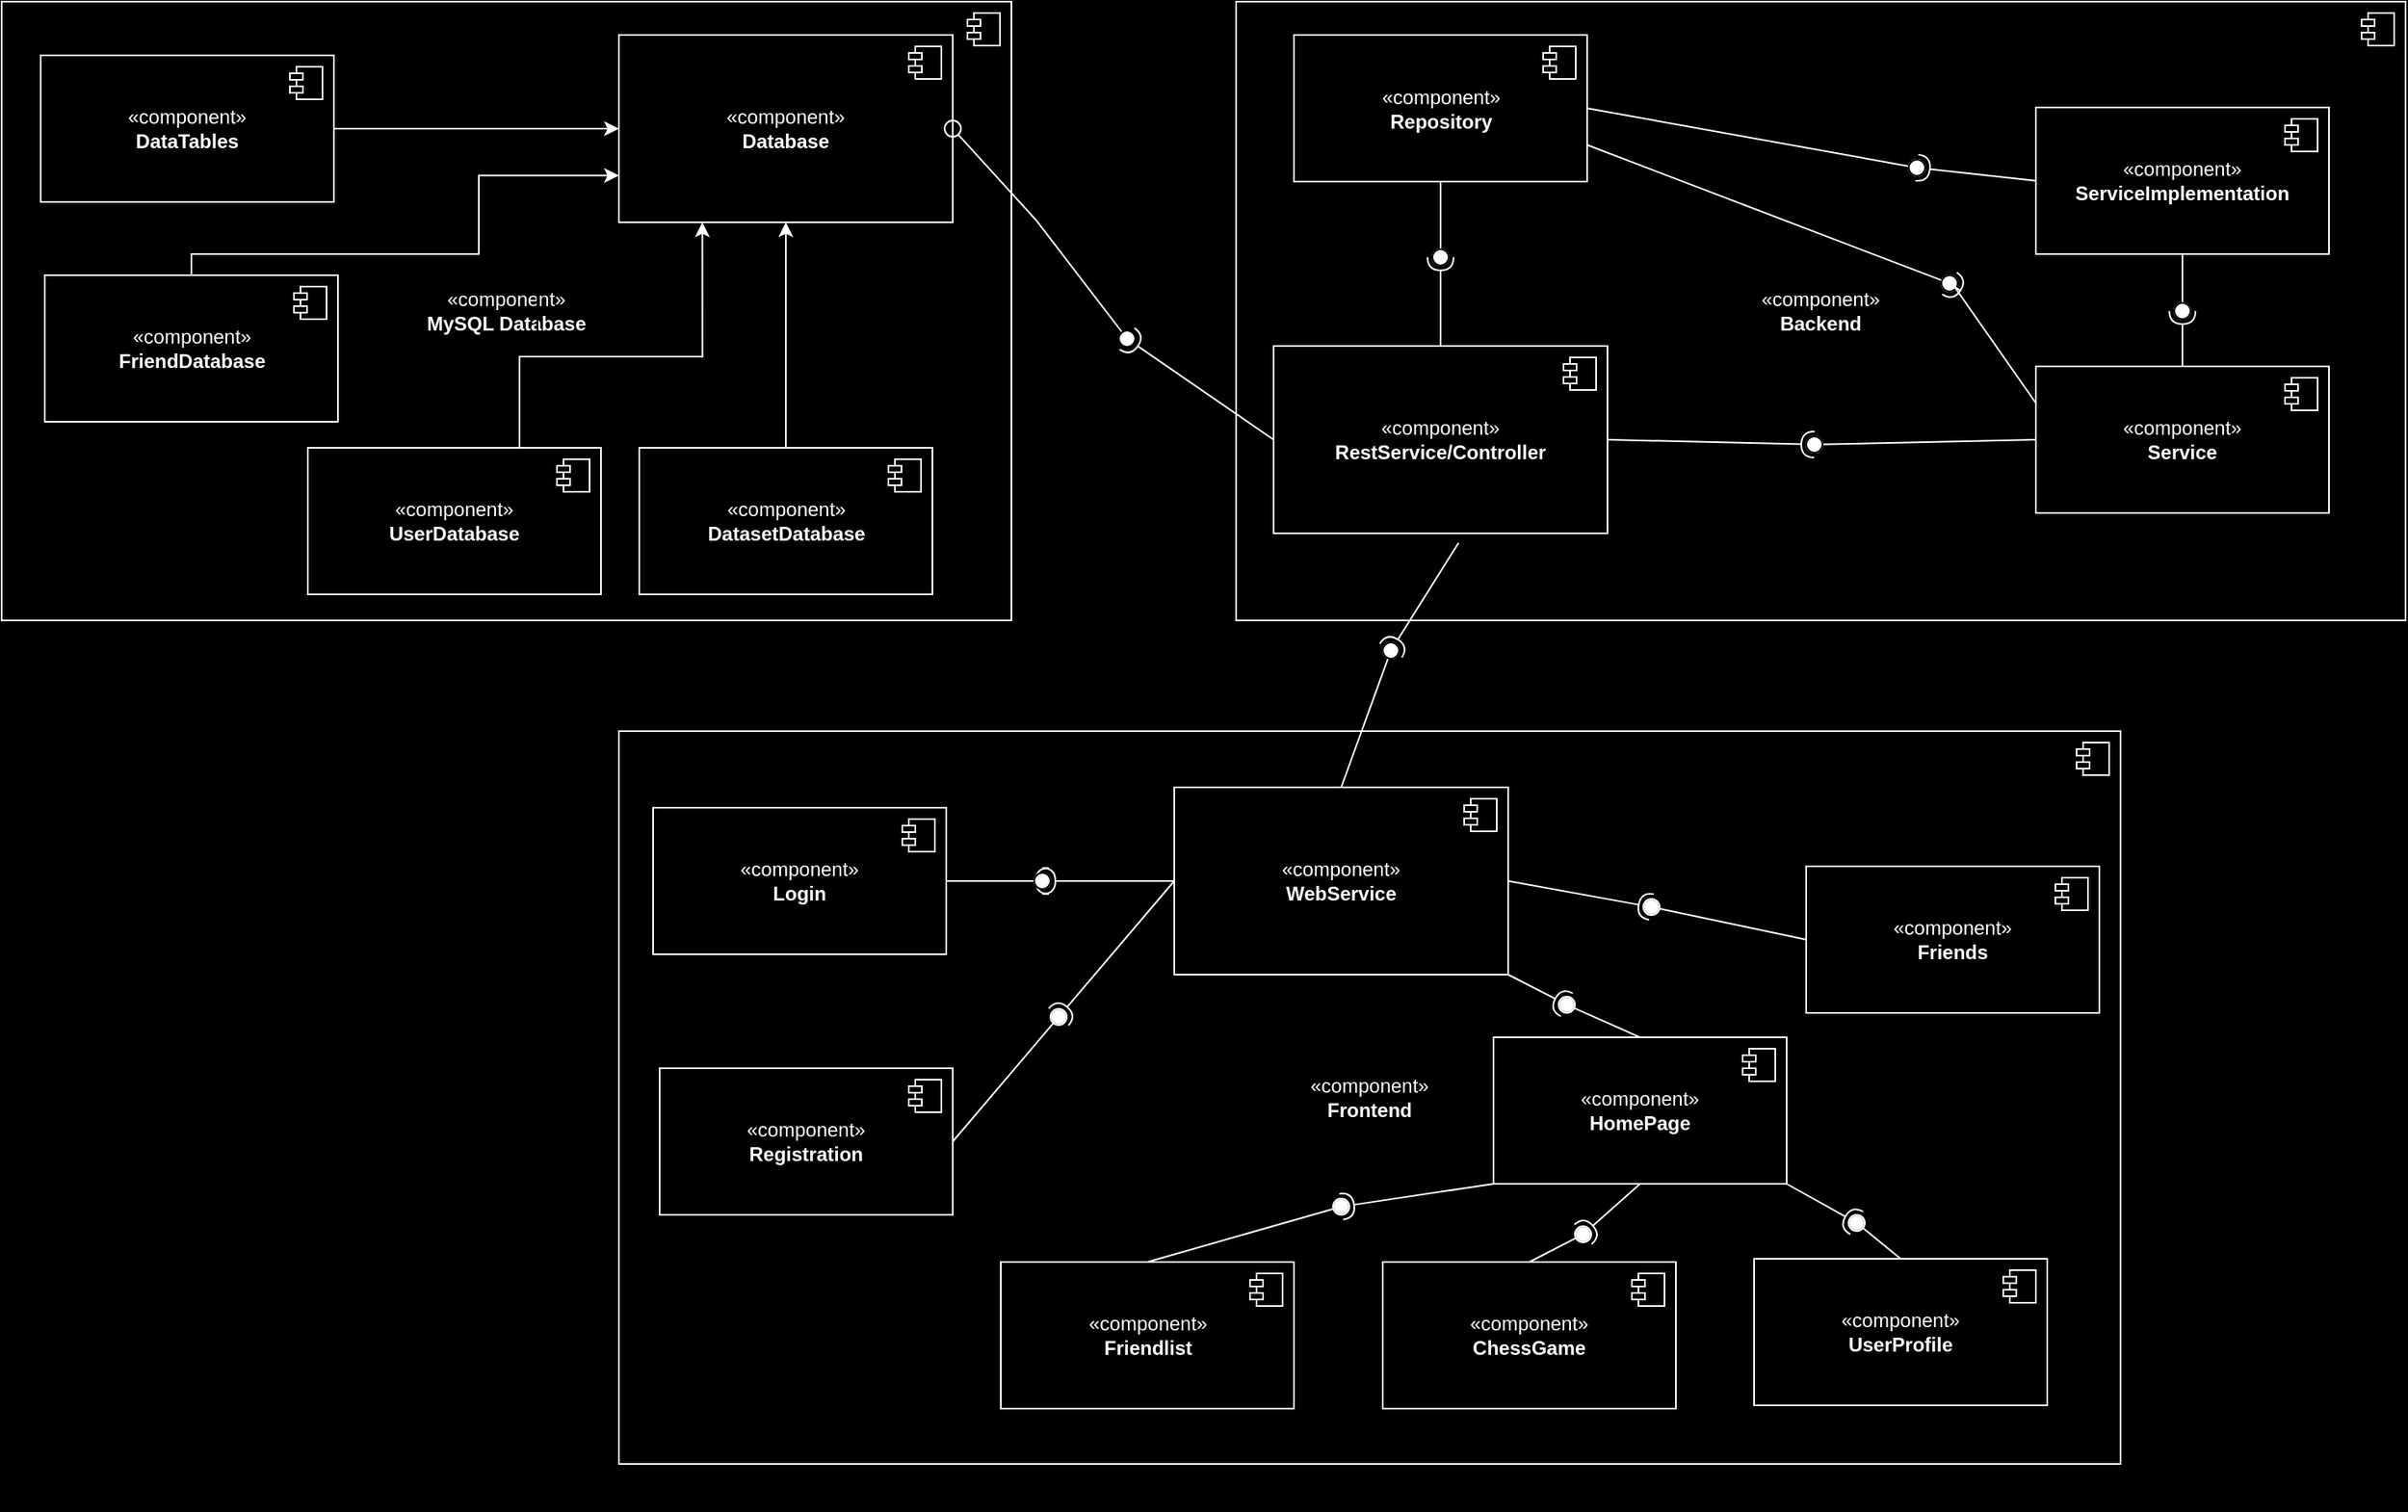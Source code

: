 <mxfile version="22.0.8" type="device">
  <diagram name="Seite-1" id="GYqesnZQCZs1QaEqhSTq">
    <mxGraphModel dx="1434" dy="746" grid="0" gridSize="10" guides="1" tooltips="1" connect="1" arrows="1" fold="1" page="1" pageScale="1" pageWidth="1654" pageHeight="1169" background="#000000" math="0" shadow="0">
      <root>
        <mxCell id="0" />
        <mxCell id="1" parent="0" />
        <mxCell id="MvTKbooedZdlY5eyJeiM-1" value="&lt;font color=&quot;#ffffff&quot;&gt;«component»&lt;br&gt;&lt;/font&gt;&lt;div&gt;&lt;font color=&quot;#ffffff&quot;&gt;&lt;b&gt;MySQL Database&lt;/b&gt;&lt;/font&gt;&lt;/div&gt;" style="html=1;dropTarget=0;whiteSpace=wrap;fillColor=#000000;strokeColor=#FFFFFF;" parent="1" vertex="1">
          <mxGeometry x="16" y="26" width="620" height="380" as="geometry" />
        </mxCell>
        <mxCell id="MvTKbooedZdlY5eyJeiM-2" value="" style="shape=module;jettyWidth=8;jettyHeight=4;fillColor=#000000;strokeColor=#FFFFFF;" parent="MvTKbooedZdlY5eyJeiM-1" vertex="1">
          <mxGeometry x="1" width="20" height="20" relative="1" as="geometry">
            <mxPoint x="-27" y="7" as="offset" />
          </mxGeometry>
        </mxCell>
        <mxCell id="MvTKbooedZdlY5eyJeiM-44" style="edgeStyle=orthogonalEdgeStyle;rounded=0;orthogonalLoop=1;jettySize=auto;html=1;entryX=0;entryY=0.5;entryDx=0;entryDy=0;strokeColor=#FFFFFF;" parent="1" source="MvTKbooedZdlY5eyJeiM-3" target="MvTKbooedZdlY5eyJeiM-42" edge="1">
          <mxGeometry relative="1" as="geometry" />
        </mxCell>
        <mxCell id="MvTKbooedZdlY5eyJeiM-3" value="&lt;div&gt;&lt;font color=&quot;#ffffff&quot;&gt;«component»&lt;/font&gt;&lt;/div&gt;&lt;div&gt;&lt;font color=&quot;#ffffff&quot;&gt;&lt;b&gt;DataTables&lt;/b&gt;&lt;br&gt;&lt;/font&gt;&lt;/div&gt;" style="html=1;dropTarget=0;whiteSpace=wrap;strokeColor=#FFFFFF;fillColor=#000000;" parent="1" vertex="1">
          <mxGeometry x="40" y="59" width="180" height="90" as="geometry" />
        </mxCell>
        <mxCell id="MvTKbooedZdlY5eyJeiM-4" value="" style="shape=module;jettyWidth=8;jettyHeight=4;strokeColor=#FFFFFF;fillColor=#000000;" parent="MvTKbooedZdlY5eyJeiM-3" vertex="1">
          <mxGeometry x="1" width="20" height="20" relative="1" as="geometry">
            <mxPoint x="-27" y="7" as="offset" />
          </mxGeometry>
        </mxCell>
        <mxCell id="MvTKbooedZdlY5eyJeiM-19" style="edgeStyle=orthogonalEdgeStyle;rounded=0;orthogonalLoop=1;jettySize=auto;html=1;entryX=0.75;entryY=1;entryDx=0;entryDy=0;exitX=0;exitY=0;exitDx=0;exitDy=0;" parent="1" edge="1">
          <mxGeometry relative="1" as="geometry">
            <mxPoint x="460" y="360" as="sourcePoint" />
            <mxPoint x="546.75" y="189" as="targetPoint" />
            <Array as="points">
              <mxPoint x="480" y="360" />
              <mxPoint x="480" y="330" />
              <mxPoint x="345" y="330" />
            </Array>
          </mxGeometry>
        </mxCell>
        <mxCell id="MvTKbooedZdlY5eyJeiM-45" style="edgeStyle=orthogonalEdgeStyle;rounded=0;orthogonalLoop=1;jettySize=auto;html=1;entryX=0;entryY=0.75;entryDx=0;entryDy=0;strokeColor=#FFFFFF;" parent="1" source="MvTKbooedZdlY5eyJeiM-9" target="MvTKbooedZdlY5eyJeiM-42" edge="1">
          <mxGeometry relative="1" as="geometry">
            <Array as="points">
              <mxPoint x="133" y="181" />
              <mxPoint x="309" y="181" />
              <mxPoint x="309" y="133" />
            </Array>
          </mxGeometry>
        </mxCell>
        <mxCell id="MvTKbooedZdlY5eyJeiM-9" value="&lt;div&gt;&lt;font color=&quot;#ffffff&quot;&gt;«component»&lt;b&gt;&lt;br&gt;&lt;/b&gt;&lt;/font&gt;&lt;/div&gt;&lt;div&gt;&lt;font color=&quot;#ffffff&quot;&gt;&lt;b&gt;FriendDatabase&lt;/b&gt;&lt;/font&gt;&lt;/div&gt;" style="html=1;dropTarget=0;whiteSpace=wrap;fillColor=#000000;strokeColor=#FFFFFF;" parent="1" vertex="1">
          <mxGeometry x="42.5" y="194" width="180" height="90" as="geometry" />
        </mxCell>
        <mxCell id="MvTKbooedZdlY5eyJeiM-10" value="" style="shape=module;jettyWidth=8;jettyHeight=4;fillColor=#000000;strokeColor=#FFFFFF;" parent="MvTKbooedZdlY5eyJeiM-9" vertex="1">
          <mxGeometry x="1" width="20" height="20" relative="1" as="geometry">
            <mxPoint x="-27" y="7" as="offset" />
          </mxGeometry>
        </mxCell>
        <mxCell id="MvTKbooedZdlY5eyJeiM-47" style="edgeStyle=orthogonalEdgeStyle;rounded=0;orthogonalLoop=1;jettySize=auto;html=1;entryX=0.5;entryY=1;entryDx=0;entryDy=0;strokeColor=#FFFFFF;" parent="1" source="MvTKbooedZdlY5eyJeiM-11" target="MvTKbooedZdlY5eyJeiM-42" edge="1">
          <mxGeometry relative="1" as="geometry" />
        </mxCell>
        <mxCell id="MvTKbooedZdlY5eyJeiM-11" value="&lt;div&gt;&lt;font color=&quot;#ffffff&quot;&gt;«component»&lt;/font&gt;&lt;/div&gt;&lt;div&gt;&lt;font color=&quot;#ffffff&quot;&gt;&lt;b&gt;DatasetDatabase&lt;/b&gt;&lt;br&gt;&lt;/font&gt;&lt;/div&gt;" style="html=1;dropTarget=0;whiteSpace=wrap;fillColor=#000000;strokeColor=#FFFFFF;" parent="1" vertex="1">
          <mxGeometry x="407.5" y="300" width="180" height="90" as="geometry" />
        </mxCell>
        <mxCell id="MvTKbooedZdlY5eyJeiM-12" value="" style="shape=module;jettyWidth=8;jettyHeight=4;strokeColor=#FFFFFF;fillColor=#000000;" parent="MvTKbooedZdlY5eyJeiM-11" vertex="1">
          <mxGeometry x="1" width="20" height="20" relative="1" as="geometry">
            <mxPoint x="-27" y="7" as="offset" />
          </mxGeometry>
        </mxCell>
        <mxCell id="MvTKbooedZdlY5eyJeiM-46" style="edgeStyle=orthogonalEdgeStyle;rounded=0;orthogonalLoop=1;jettySize=auto;html=1;entryX=0.25;entryY=1;entryDx=0;entryDy=0;strokeColor=#FFFFFF;" parent="1" source="MvTKbooedZdlY5eyJeiM-21" target="MvTKbooedZdlY5eyJeiM-42" edge="1">
          <mxGeometry relative="1" as="geometry">
            <Array as="points">
              <mxPoint x="334" y="244" />
              <mxPoint x="446" y="244" />
            </Array>
          </mxGeometry>
        </mxCell>
        <mxCell id="MvTKbooedZdlY5eyJeiM-21" value="&lt;div&gt;&lt;font color=&quot;#ffffff&quot;&gt;«component»&lt;/font&gt;&lt;/div&gt;&lt;div&gt;&lt;font color=&quot;#ffffff&quot;&gt;&lt;b&gt;UserDatabase&lt;/b&gt;&lt;br&gt;&lt;/font&gt;&lt;/div&gt;" style="html=1;dropTarget=0;whiteSpace=wrap;fillColor=#000000;strokeColor=#FFFFFF;" parent="1" vertex="1">
          <mxGeometry x="204" y="300" width="180" height="90" as="geometry" />
        </mxCell>
        <mxCell id="MvTKbooedZdlY5eyJeiM-22" value="" style="shape=module;jettyWidth=8;jettyHeight=4;strokeColor=#FFFFFF;fillColor=#000000;" parent="MvTKbooedZdlY5eyJeiM-21" vertex="1">
          <mxGeometry x="1" width="20" height="20" relative="1" as="geometry">
            <mxPoint x="-27" y="7" as="offset" />
          </mxGeometry>
        </mxCell>
        <mxCell id="MvTKbooedZdlY5eyJeiM-27" value="&lt;font color=&quot;#ffffff&quot;&gt;«component»&lt;br&gt;&lt;/font&gt;&lt;div&gt;&lt;font color=&quot;#ffffff&quot;&gt;&lt;b&gt;Backend&lt;/b&gt;&lt;/font&gt;&lt;/div&gt;" style="html=1;dropTarget=0;whiteSpace=wrap;fillColor=#000000;strokeColor=#FFFFFF;" parent="1" vertex="1">
          <mxGeometry x="774" y="26" width="718" height="380" as="geometry" />
        </mxCell>
        <mxCell id="MvTKbooedZdlY5eyJeiM-28" value="" style="shape=module;jettyWidth=8;jettyHeight=4;fillColor=#000000;strokeColor=#FFFFFF;" parent="MvTKbooedZdlY5eyJeiM-27" vertex="1">
          <mxGeometry x="1" width="20" height="20" relative="1" as="geometry">
            <mxPoint x="-27" y="7" as="offset" />
          </mxGeometry>
        </mxCell>
        <mxCell id="MvTKbooedZdlY5eyJeiM-32" value="&lt;div&gt;&lt;font color=&quot;#ffffff&quot;&gt;«component»&lt;/font&gt;&lt;/div&gt;&lt;div&gt;&lt;font color=&quot;#ffffff&quot;&gt;&lt;b&gt;Repository&lt;/b&gt;&lt;br&gt;&lt;/font&gt;&lt;/div&gt;" style="html=1;dropTarget=0;whiteSpace=wrap;fillColor=#000000;strokeColor=#FFFFFF;" parent="1" vertex="1">
          <mxGeometry x="809.5" y="46.5" width="180" height="90" as="geometry" />
        </mxCell>
        <mxCell id="MvTKbooedZdlY5eyJeiM-33" value="" style="shape=module;jettyWidth=8;jettyHeight=4;strokeColor=#FFFFFF;fillColor=#000000;" parent="MvTKbooedZdlY5eyJeiM-32" vertex="1">
          <mxGeometry x="1" width="20" height="20" relative="1" as="geometry">
            <mxPoint x="-27" y="7" as="offset" />
          </mxGeometry>
        </mxCell>
        <mxCell id="MvTKbooedZdlY5eyJeiM-36" value="&lt;div&gt;&lt;font color=&quot;#ffffff&quot;&gt;«component»&lt;/font&gt;&lt;/div&gt;&lt;div&gt;&lt;font color=&quot;#ffffff&quot;&gt;&lt;b&gt;ServiceImplementation&lt;br&gt;&lt;/b&gt;&lt;/font&gt;&lt;/div&gt;" style="html=1;dropTarget=0;whiteSpace=wrap;fillColor=#000000;strokeColor=#FFFFFF;" parent="1" vertex="1">
          <mxGeometry x="1265" y="91" width="180" height="90" as="geometry" />
        </mxCell>
        <mxCell id="MvTKbooedZdlY5eyJeiM-37" value="" style="shape=module;jettyWidth=8;jettyHeight=4;strokeColor=#FFFFFF;fillColor=#000000;" parent="MvTKbooedZdlY5eyJeiM-36" vertex="1">
          <mxGeometry x="1" width="20" height="20" relative="1" as="geometry">
            <mxPoint x="-27" y="7" as="offset" />
          </mxGeometry>
        </mxCell>
        <mxCell id="MvTKbooedZdlY5eyJeiM-38" value="&lt;div&gt;&lt;font color=&quot;#ffffff&quot;&gt;«component»&lt;/font&gt;&lt;/div&gt;&lt;div&gt;&lt;font color=&quot;#ffffff&quot;&gt;&lt;b&gt;Service&lt;/b&gt;&lt;br&gt;&lt;/font&gt;&lt;/div&gt;" style="html=1;dropTarget=0;whiteSpace=wrap;fillColor=#000000;strokeColor=#FFFFFF;" parent="1" vertex="1">
          <mxGeometry x="1265" y="250" width="180" height="90" as="geometry" />
        </mxCell>
        <mxCell id="MvTKbooedZdlY5eyJeiM-39" value="" style="shape=module;jettyWidth=8;jettyHeight=4;strokeColor=#FFFFFF;fillColor=#000000;" parent="MvTKbooedZdlY5eyJeiM-38" vertex="1">
          <mxGeometry x="1" width="20" height="20" relative="1" as="geometry">
            <mxPoint x="-27" y="7" as="offset" />
          </mxGeometry>
        </mxCell>
        <mxCell id="MvTKbooedZdlY5eyJeiM-40" value="&lt;div&gt;&lt;font color=&quot;#ffffff&quot;&gt;«component»&lt;/font&gt;&lt;/div&gt;&lt;div&gt;&lt;font color=&quot;#ffffff&quot;&gt;&lt;b&gt;RestService/Controller&lt;/b&gt;&lt;/font&gt;&lt;/div&gt;" style="html=1;dropTarget=0;whiteSpace=wrap;strokeColor=#FFFFFF;fillColor=#000000;" parent="1" vertex="1">
          <mxGeometry x="797" y="237.5" width="205" height="115" as="geometry" />
        </mxCell>
        <mxCell id="MvTKbooedZdlY5eyJeiM-41" value="" style="shape=module;jettyWidth=8;jettyHeight=4;strokeColor=#FFFFFF;fillColor=#000000;" parent="MvTKbooedZdlY5eyJeiM-40" vertex="1">
          <mxGeometry x="1" width="20" height="20" relative="1" as="geometry">
            <mxPoint x="-27" y="7" as="offset" />
          </mxGeometry>
        </mxCell>
        <mxCell id="MvTKbooedZdlY5eyJeiM-42" value="&lt;div&gt;&lt;font color=&quot;#ffffff&quot;&gt;«component»&lt;/font&gt;&lt;/div&gt;&lt;div&gt;&lt;font color=&quot;#ffffff&quot;&gt;&lt;b&gt;Database&lt;/b&gt;&lt;/font&gt;&lt;/div&gt;" style="html=1;dropTarget=0;whiteSpace=wrap;strokeColor=#FFFFFF;fillColor=#000000;" parent="1" vertex="1">
          <mxGeometry x="395" y="46.5" width="205" height="115" as="geometry" />
        </mxCell>
        <mxCell id="MvTKbooedZdlY5eyJeiM-43" value="" style="shape=module;jettyWidth=8;jettyHeight=4;strokeColor=#FFFFFF;fillColor=#000000;" parent="MvTKbooedZdlY5eyJeiM-42" vertex="1">
          <mxGeometry x="1" width="20" height="20" relative="1" as="geometry">
            <mxPoint x="-27" y="7" as="offset" />
          </mxGeometry>
        </mxCell>
        <mxCell id="MvTKbooedZdlY5eyJeiM-52" value="" style="rounded=0;orthogonalLoop=1;jettySize=auto;html=1;endArrow=halfCircle;endFill=0;endSize=6;strokeWidth=1;sketch=0;strokeColor=#FFFFFF;entryX=0.467;entryY=0.267;entryDx=0;entryDy=0;entryPerimeter=0;exitX=0;exitY=0.5;exitDx=0;exitDy=0;" parent="1" source="MvTKbooedZdlY5eyJeiM-40" target="MvTKbooedZdlY5eyJeiM-54" edge="1">
          <mxGeometry relative="1" as="geometry">
            <mxPoint x="699" y="602" as="sourcePoint" />
          </mxGeometry>
        </mxCell>
        <mxCell id="MvTKbooedZdlY5eyJeiM-53" value="" style="rounded=0;orthogonalLoop=1;jettySize=auto;html=1;endArrow=oval;endFill=0;sketch=0;sourcePerimeterSpacing=0;targetPerimeterSpacing=0;endSize=10;entryX=1;entryY=0.5;entryDx=0;entryDy=0;strokeColor=#FFFFFF;" parent="1" source="MvTKbooedZdlY5eyJeiM-54" target="MvTKbooedZdlY5eyJeiM-42" edge="1">
          <mxGeometry relative="1" as="geometry">
            <mxPoint x="659" y="602" as="sourcePoint" />
            <Array as="points">
              <mxPoint x="651" y="160" />
            </Array>
          </mxGeometry>
        </mxCell>
        <mxCell id="MvTKbooedZdlY5eyJeiM-54" value="" style="ellipse;whiteSpace=wrap;html=1;align=center;aspect=fixed;resizable=0;perimeter=centerPerimeter;rotatable=0;allowArrows=0;points=[];outlineConnect=1;" parent="1" vertex="1">
          <mxGeometry x="702" y="228" width="10" height="10" as="geometry" />
        </mxCell>
        <mxCell id="MvTKbooedZdlY5eyJeiM-59" value="" style="rounded=0;orthogonalLoop=1;jettySize=auto;html=1;endArrow=halfCircle;endFill=0;endSize=6;strokeWidth=1;sketch=0;strokeColor=#FFFFFF;exitX=1;exitY=0.5;exitDx=0;exitDy=0;" parent="1" source="MvTKbooedZdlY5eyJeiM-40" target="MvTKbooedZdlY5eyJeiM-61" edge="1">
          <mxGeometry relative="1" as="geometry">
            <mxPoint x="948" y="506" as="sourcePoint" />
          </mxGeometry>
        </mxCell>
        <mxCell id="MvTKbooedZdlY5eyJeiM-60" value="" style="rounded=0;orthogonalLoop=1;jettySize=auto;html=1;endArrow=oval;endFill=0;sketch=0;sourcePerimeterSpacing=0;targetPerimeterSpacing=0;endSize=10;strokeColor=#FFFFFF;exitX=0;exitY=0.5;exitDx=0;exitDy=0;entryX=0.533;entryY=0.267;entryDx=0;entryDy=0;entryPerimeter=0;" parent="1" source="MvTKbooedZdlY5eyJeiM-38" target="MvTKbooedZdlY5eyJeiM-61" edge="1">
          <mxGeometry relative="1" as="geometry">
            <mxPoint x="908" y="506" as="sourcePoint" />
            <mxPoint x="925" y="489" as="targetPoint" />
          </mxGeometry>
        </mxCell>
        <mxCell id="MvTKbooedZdlY5eyJeiM-61" value="" style="ellipse;whiteSpace=wrap;html=1;align=center;aspect=fixed;resizable=0;perimeter=centerPerimeter;rotatable=0;allowArrows=0;points=[];outlineConnect=1;" parent="1" vertex="1">
          <mxGeometry x="1124" y="293" width="10" height="10" as="geometry" />
        </mxCell>
        <mxCell id="MvTKbooedZdlY5eyJeiM-62" value="" style="rounded=0;orthogonalLoop=1;jettySize=auto;html=1;endArrow=oval;endFill=0;sketch=0;sourcePerimeterSpacing=0;targetPerimeterSpacing=0;endSize=10;strokeColor=#FFFFFF;exitX=0.5;exitY=1;exitDx=0;exitDy=0;entryX=0.7;entryY=0.9;entryDx=0;entryDy=0;entryPerimeter=0;" parent="1" source="MvTKbooedZdlY5eyJeiM-32" target="MvTKbooedZdlY5eyJeiM-64" edge="1">
          <mxGeometry relative="1" as="geometry">
            <mxPoint x="1104" y="181" as="sourcePoint" />
            <mxPoint x="990" y="175" as="targetPoint" />
          </mxGeometry>
        </mxCell>
        <mxCell id="MvTKbooedZdlY5eyJeiM-63" value="" style="rounded=0;orthogonalLoop=1;jettySize=auto;html=1;endArrow=halfCircle;endFill=0;endSize=6;strokeWidth=1;sketch=0;strokeColor=#FFFFFF;exitX=0.5;exitY=0;exitDx=0;exitDy=0;entryX=0.95;entryY=0.7;entryDx=0;entryDy=0;entryPerimeter=0;" parent="1" source="MvTKbooedZdlY5eyJeiM-40" target="MvTKbooedZdlY5eyJeiM-64" edge="1">
          <mxGeometry relative="1" as="geometry">
            <mxPoint x="870" y="182" as="sourcePoint" />
            <mxPoint x="923" y="184" as="targetPoint" />
          </mxGeometry>
        </mxCell>
        <mxCell id="MvTKbooedZdlY5eyJeiM-64" value="" style="ellipse;whiteSpace=wrap;html=1;align=center;aspect=fixed;resizable=0;perimeter=centerPerimeter;rotatable=0;allowArrows=0;points=[];outlineConnect=1;" parent="1" vertex="1">
          <mxGeometry x="894.5" y="178" width="10" height="10" as="geometry" />
        </mxCell>
        <mxCell id="MvTKbooedZdlY5eyJeiM-70" value="" style="rounded=0;orthogonalLoop=1;jettySize=auto;html=1;endArrow=oval;endFill=0;sketch=0;sourcePerimeterSpacing=0;targetPerimeterSpacing=0;endSize=10;strokeColor=#FFFFFF;exitX=0.533;exitY=0.967;exitDx=0;exitDy=0;exitPerimeter=0;entryX=0.533;entryY=0.3;entryDx=0;entryDy=0;entryPerimeter=0;" parent="1" edge="1">
          <mxGeometry relative="1" as="geometry">
            <mxPoint x="1353" y="223" as="sourcePoint" />
            <mxPoint x="1353" y="223" as="targetPoint" />
          </mxGeometry>
        </mxCell>
        <mxCell id="MvTKbooedZdlY5eyJeiM-78" value="" style="rounded=0;orthogonalLoop=1;jettySize=auto;html=1;endArrow=halfCircle;endFill=0;endSize=6;strokeWidth=1;sketch=0;strokeColor=#FFFFFF;exitX=0;exitY=0.5;exitDx=0;exitDy=0;" parent="1" source="MvTKbooedZdlY5eyJeiM-36" target="MvTKbooedZdlY5eyJeiM-80" edge="1">
          <mxGeometry relative="1" as="geometry">
            <mxPoint x="948" y="506" as="sourcePoint" />
          </mxGeometry>
        </mxCell>
        <mxCell id="MvTKbooedZdlY5eyJeiM-79" value="" style="rounded=0;orthogonalLoop=1;jettySize=auto;html=1;endArrow=oval;endFill=0;sketch=0;sourcePerimeterSpacing=0;targetPerimeterSpacing=0;endSize=10;strokeColor=#FFFFFF;exitX=1;exitY=0.5;exitDx=0;exitDy=0;" parent="1" source="MvTKbooedZdlY5eyJeiM-32" target="MvTKbooedZdlY5eyJeiM-80" edge="1">
          <mxGeometry relative="1" as="geometry">
            <mxPoint x="908" y="506" as="sourcePoint" />
            <mxPoint x="907" y="486" as="targetPoint" />
          </mxGeometry>
        </mxCell>
        <mxCell id="MvTKbooedZdlY5eyJeiM-80" value="" style="ellipse;whiteSpace=wrap;html=1;align=center;aspect=fixed;resizable=0;perimeter=centerPerimeter;rotatable=0;allowArrows=0;points=[];outlineConnect=1;" parent="1" vertex="1">
          <mxGeometry x="1187" y="123" width="10" height="10" as="geometry" />
        </mxCell>
        <mxCell id="MvTKbooedZdlY5eyJeiM-81" value="" style="rounded=0;orthogonalLoop=1;jettySize=auto;html=1;endArrow=oval;endFill=0;sketch=0;sourcePerimeterSpacing=0;targetPerimeterSpacing=0;endSize=10;strokeColor=#FFFFFF;exitX=1;exitY=0.75;exitDx=0;exitDy=0;entryX=0.133;entryY=0.35;entryDx=0;entryDy=0;entryPerimeter=0;" parent="1" source="MvTKbooedZdlY5eyJeiM-32" target="MvTKbooedZdlY5eyJeiM-82" edge="1">
          <mxGeometry relative="1" as="geometry">
            <mxPoint x="1000" y="102" as="sourcePoint" />
            <mxPoint x="1202" y="138" as="targetPoint" />
          </mxGeometry>
        </mxCell>
        <mxCell id="MvTKbooedZdlY5eyJeiM-82" value="" style="ellipse;whiteSpace=wrap;html=1;align=center;aspect=fixed;resizable=0;perimeter=centerPerimeter;rotatable=0;allowArrows=0;points=[];outlineConnect=1;" parent="1" vertex="1">
          <mxGeometry x="1207" y="194" width="10" height="10" as="geometry" />
        </mxCell>
        <mxCell id="MvTKbooedZdlY5eyJeiM-83" value="" style="rounded=0;orthogonalLoop=1;jettySize=auto;html=1;endArrow=halfCircle;endFill=0;endSize=6;strokeWidth=1;sketch=0;strokeColor=#FFFFFF;exitX=0;exitY=0.25;exitDx=0;exitDy=0;entryX=0.267;entryY=0.883;entryDx=0;entryDy=0;entryPerimeter=0;" parent="1" source="MvTKbooedZdlY5eyJeiM-38" target="MvTKbooedZdlY5eyJeiM-82" edge="1">
          <mxGeometry relative="1" as="geometry">
            <mxPoint x="1265" y="271" as="sourcePoint" />
            <mxPoint x="1192" y="263" as="targetPoint" />
            <Array as="points">
              <mxPoint x="1215" y="201" />
            </Array>
          </mxGeometry>
        </mxCell>
        <mxCell id="MvTKbooedZdlY5eyJeiM-84" value="" style="rounded=0;orthogonalLoop=1;jettySize=auto;html=1;endArrow=halfCircle;endFill=0;endSize=6;strokeWidth=1;sketch=0;strokeColor=#FFFFFF;" parent="1" source="MvTKbooedZdlY5eyJeiM-38" target="MvTKbooedZdlY5eyJeiM-86" edge="1">
          <mxGeometry relative="1" as="geometry">
            <mxPoint x="948" y="420" as="sourcePoint" />
          </mxGeometry>
        </mxCell>
        <mxCell id="MvTKbooedZdlY5eyJeiM-85" value="" style="rounded=0;orthogonalLoop=1;jettySize=auto;html=1;endArrow=oval;endFill=0;sketch=0;sourcePerimeterSpacing=0;targetPerimeterSpacing=0;endSize=10;strokeColor=#FFFFFF;entryX=0.867;entryY=0.333;entryDx=0;entryDy=0;entryPerimeter=0;exitX=0.5;exitY=1;exitDx=0;exitDy=0;" parent="1" source="MvTKbooedZdlY5eyJeiM-36" target="MvTKbooedZdlY5eyJeiM-86" edge="1">
          <mxGeometry relative="1" as="geometry">
            <mxPoint x="1338.5" y="178" as="sourcePoint" />
            <mxPoint x="1363.5" y="224" as="targetPoint" />
          </mxGeometry>
        </mxCell>
        <mxCell id="MvTKbooedZdlY5eyJeiM-86" value="" style="ellipse;whiteSpace=wrap;html=1;align=center;aspect=fixed;resizable=0;perimeter=centerPerimeter;rotatable=0;allowArrows=0;points=[];outlineConnect=1;" parent="1" vertex="1">
          <mxGeometry x="1350" y="211" width="10" height="10" as="geometry" />
        </mxCell>
        <mxCell id="MvTKbooedZdlY5eyJeiM-91" style="edgeStyle=orthogonalEdgeStyle;rounded=0;orthogonalLoop=1;jettySize=auto;html=1;exitX=0;exitY=1;exitDx=0;exitDy=0;" parent="1" source="MvTKbooedZdlY5eyJeiM-87" edge="1">
          <mxGeometry relative="1" as="geometry">
            <mxPoint x="761.333" y="863.667" as="targetPoint" />
          </mxGeometry>
        </mxCell>
        <mxCell id="MvTKbooedZdlY5eyJeiM-87" value="&lt;font color=&quot;#ffffff&quot;&gt;«component»&lt;br&gt;&lt;/font&gt;&lt;div&gt;&lt;font color=&quot;#ffffff&quot;&gt;&lt;b&gt;Frontend&lt;/b&gt;&lt;/font&gt;&lt;/div&gt;" style="html=1;dropTarget=0;whiteSpace=wrap;fillColor=#000000;strokeColor=#FFFFFF;" parent="1" vertex="1">
          <mxGeometry x="395" y="474" width="922" height="450" as="geometry" />
        </mxCell>
        <mxCell id="MvTKbooedZdlY5eyJeiM-88" value="" style="shape=module;jettyWidth=8;jettyHeight=4;fillColor=#000000;strokeColor=#FFFFFF;" parent="MvTKbooedZdlY5eyJeiM-87" vertex="1">
          <mxGeometry x="1" width="20" height="20" relative="1" as="geometry">
            <mxPoint x="-27" y="7" as="offset" />
          </mxGeometry>
        </mxCell>
        <mxCell id="MvTKbooedZdlY5eyJeiM-89" value="&lt;div&gt;&lt;font color=&quot;#ffffff&quot;&gt;«component»&lt;/font&gt;&lt;/div&gt;&lt;div&gt;&lt;font color=&quot;#ffffff&quot;&gt;&lt;b&gt;WebService&lt;/b&gt;&lt;/font&gt;&lt;/div&gt;" style="html=1;dropTarget=0;whiteSpace=wrap;strokeColor=#FFFFFF;fillColor=#000000;" parent="1" vertex="1">
          <mxGeometry x="736" y="508.5" width="205" height="115" as="geometry" />
        </mxCell>
        <mxCell id="MvTKbooedZdlY5eyJeiM-90" value="" style="shape=module;jettyWidth=8;jettyHeight=4;strokeColor=#FFFFFF;fillColor=#000000;" parent="MvTKbooedZdlY5eyJeiM-89" vertex="1">
          <mxGeometry x="1" width="20" height="20" relative="1" as="geometry">
            <mxPoint x="-27" y="7" as="offset" />
          </mxGeometry>
        </mxCell>
        <mxCell id="MvTKbooedZdlY5eyJeiM-92" value="" style="rounded=0;orthogonalLoop=1;jettySize=auto;html=1;endArrow=halfCircle;endFill=0;endSize=6;strokeWidth=1;sketch=0;exitX=0.554;exitY=1.051;exitDx=0;exitDy=0;strokeColor=#FFFFFF;entryX=0.9;entryY=0.1;entryDx=0;entryDy=0;entryPerimeter=0;exitPerimeter=0;" parent="1" source="MvTKbooedZdlY5eyJeiM-40" target="MvTKbooedZdlY5eyJeiM-94" edge="1">
          <mxGeometry relative="1" as="geometry">
            <mxPoint x="976.5" y="345" as="sourcePoint" />
            <mxPoint x="881" y="414.5" as="targetPoint" />
          </mxGeometry>
        </mxCell>
        <mxCell id="MvTKbooedZdlY5eyJeiM-95" value="" style="rounded=0;orthogonalLoop=1;jettySize=auto;html=1;endArrow=oval;endFill=0;sketch=0;sourcePerimeterSpacing=0;targetPerimeterSpacing=0;endSize=10;exitX=0.5;exitY=0;exitDx=0;exitDy=0;strokeColor=#FFFFFF;" parent="1" source="MvTKbooedZdlY5eyJeiM-89" target="MvTKbooedZdlY5eyJeiM-94" edge="1">
          <mxGeometry relative="1" as="geometry">
            <mxPoint x="725" y="503" as="sourcePoint" />
            <mxPoint x="869" y="425" as="targetPoint" />
          </mxGeometry>
        </mxCell>
        <mxCell id="MvTKbooedZdlY5eyJeiM-94" value="" style="ellipse;whiteSpace=wrap;html=1;align=center;aspect=fixed;resizable=0;perimeter=centerPerimeter;rotatable=0;allowArrows=0;points=[];outlineConnect=1;" parent="1" vertex="1">
          <mxGeometry x="864" y="419.5" width="10" height="10" as="geometry" />
        </mxCell>
        <mxCell id="MvTKbooedZdlY5eyJeiM-96" value="&lt;div&gt;&lt;font color=&quot;#ffffff&quot;&gt;«component»&lt;/font&gt;&lt;/div&gt;&lt;div&gt;&lt;font color=&quot;#ffffff&quot;&gt;&lt;b&gt;ChessGame&lt;/b&gt;&lt;br&gt;&lt;/font&gt;&lt;/div&gt;" style="html=1;dropTarget=0;whiteSpace=wrap;fillColor=#000000;strokeColor=#FFFFFF;" parent="1" vertex="1">
          <mxGeometry x="864" y="800" width="180" height="90" as="geometry" />
        </mxCell>
        <mxCell id="MvTKbooedZdlY5eyJeiM-97" value="" style="shape=module;jettyWidth=8;jettyHeight=4;strokeColor=#FFFFFF;fillColor=#000000;" parent="MvTKbooedZdlY5eyJeiM-96" vertex="1">
          <mxGeometry x="1" width="20" height="20" relative="1" as="geometry">
            <mxPoint x="-27" y="7" as="offset" />
          </mxGeometry>
        </mxCell>
        <mxCell id="MvTKbooedZdlY5eyJeiM-98" value="&lt;div&gt;&lt;font color=&quot;#ffffff&quot;&gt;«component»&lt;/font&gt;&lt;/div&gt;&lt;div&gt;&lt;font color=&quot;#ffffff&quot;&gt;&lt;b&gt;Friendlist&lt;/b&gt;&lt;br&gt;&lt;/font&gt;&lt;/div&gt;" style="html=1;dropTarget=0;whiteSpace=wrap;fillColor=#000000;strokeColor=#FFFFFF;" parent="1" vertex="1">
          <mxGeometry x="629.5" y="800" width="180" height="90" as="geometry" />
        </mxCell>
        <mxCell id="MvTKbooedZdlY5eyJeiM-99" value="" style="shape=module;jettyWidth=8;jettyHeight=4;strokeColor=#FFFFFF;fillColor=#000000;" parent="MvTKbooedZdlY5eyJeiM-98" vertex="1">
          <mxGeometry x="1" width="20" height="20" relative="1" as="geometry">
            <mxPoint x="-27" y="7" as="offset" />
          </mxGeometry>
        </mxCell>
        <mxCell id="MvTKbooedZdlY5eyJeiM-100" value="&lt;div&gt;&lt;font color=&quot;#ffffff&quot;&gt;«component»&lt;/font&gt;&lt;/div&gt;&lt;div&gt;&lt;font color=&quot;#ffffff&quot;&gt;&lt;b&gt;Registration&lt;/b&gt;&lt;br&gt;&lt;/font&gt;&lt;/div&gt;" style="html=1;dropTarget=0;whiteSpace=wrap;fillColor=#000000;strokeColor=#FFFFFF;" parent="1" vertex="1">
          <mxGeometry x="420" y="681" width="180" height="90" as="geometry" />
        </mxCell>
        <mxCell id="MvTKbooedZdlY5eyJeiM-101" value="" style="shape=module;jettyWidth=8;jettyHeight=4;strokeColor=#FFFFFF;fillColor=#000000;" parent="MvTKbooedZdlY5eyJeiM-100" vertex="1">
          <mxGeometry x="1" width="20" height="20" relative="1" as="geometry">
            <mxPoint x="-27" y="7" as="offset" />
          </mxGeometry>
        </mxCell>
        <mxCell id="MvTKbooedZdlY5eyJeiM-102" value="&lt;div&gt;&lt;font color=&quot;#ffffff&quot;&gt;«component»&lt;/font&gt;&lt;/div&gt;&lt;div&gt;&lt;font color=&quot;#ffffff&quot;&gt;&lt;b&gt;Login&lt;/b&gt;&lt;/font&gt;&lt;br&gt;&lt;/div&gt;" style="html=1;dropTarget=0;whiteSpace=wrap;fillColor=#000000;strokeColor=#FFFFFF;" parent="1" vertex="1">
          <mxGeometry x="416" y="521" width="180" height="90" as="geometry" />
        </mxCell>
        <mxCell id="MvTKbooedZdlY5eyJeiM-103" value="" style="shape=module;jettyWidth=8;jettyHeight=4;strokeColor=#FFFFFF;fillColor=#000000;" parent="MvTKbooedZdlY5eyJeiM-102" vertex="1">
          <mxGeometry x="1" width="20" height="20" relative="1" as="geometry">
            <mxPoint x="-27" y="7" as="offset" />
          </mxGeometry>
        </mxCell>
        <mxCell id="MvTKbooedZdlY5eyJeiM-104" value="&lt;div&gt;&lt;font color=&quot;#ffffff&quot;&gt;«component»&lt;/font&gt;&lt;/div&gt;&lt;div&gt;&lt;font color=&quot;#ffffff&quot;&gt;&lt;b&gt;Friends&lt;/b&gt;&lt;br&gt;&lt;/font&gt;&lt;/div&gt;" style="html=1;dropTarget=0;whiteSpace=wrap;fillColor=#000000;strokeColor=#FFFFFF;" parent="1" vertex="1">
          <mxGeometry x="1124" y="557" width="180" height="90" as="geometry" />
        </mxCell>
        <mxCell id="MvTKbooedZdlY5eyJeiM-105" value="" style="shape=module;jettyWidth=8;jettyHeight=4;strokeColor=#FFFFFF;fillColor=#000000;" parent="MvTKbooedZdlY5eyJeiM-104" vertex="1">
          <mxGeometry x="1" width="20" height="20" relative="1" as="geometry">
            <mxPoint x="-27" y="7" as="offset" />
          </mxGeometry>
        </mxCell>
        <mxCell id="MvTKbooedZdlY5eyJeiM-106" value="&lt;div&gt;&lt;font color=&quot;#ffffff&quot;&gt;«component»&lt;/font&gt;&lt;/div&gt;&lt;div&gt;&lt;font color=&quot;#ffffff&quot;&gt;&lt;b&gt;HomePage&lt;/b&gt;&lt;br&gt;&lt;/font&gt;&lt;/div&gt;" style="html=1;dropTarget=0;whiteSpace=wrap;fillColor=#000000;strokeColor=#FFFFFF;" parent="1" vertex="1">
          <mxGeometry x="932" y="662" width="180" height="90" as="geometry" />
        </mxCell>
        <mxCell id="MvTKbooedZdlY5eyJeiM-107" value="" style="shape=module;jettyWidth=8;jettyHeight=4;strokeColor=#FFFFFF;fillColor=#000000;" parent="MvTKbooedZdlY5eyJeiM-106" vertex="1">
          <mxGeometry x="1" width="20" height="20" relative="1" as="geometry">
            <mxPoint x="-27" y="7" as="offset" />
          </mxGeometry>
        </mxCell>
        <mxCell id="MvTKbooedZdlY5eyJeiM-108" value="&lt;div&gt;&lt;font color=&quot;#ffffff&quot;&gt;«component»&lt;/font&gt;&lt;/div&gt;&lt;div&gt;&lt;font color=&quot;#ffffff&quot;&gt;&lt;b&gt;UserProfile&lt;/b&gt;&lt;br&gt;&lt;/font&gt;&lt;/div&gt;" style="html=1;dropTarget=0;whiteSpace=wrap;fillColor=#000000;strokeColor=#FFFFFF;" parent="1" vertex="1">
          <mxGeometry x="1092" y="798" width="180" height="90" as="geometry" />
        </mxCell>
        <mxCell id="MvTKbooedZdlY5eyJeiM-109" value="" style="shape=module;jettyWidth=8;jettyHeight=4;strokeColor=#FFFFFF;fillColor=#000000;" parent="MvTKbooedZdlY5eyJeiM-108" vertex="1">
          <mxGeometry x="1" width="20" height="20" relative="1" as="geometry">
            <mxPoint x="-27" y="7" as="offset" />
          </mxGeometry>
        </mxCell>
        <mxCell id="GyxYuytBnQCfA59tnKjW-6" value="" style="rounded=0;orthogonalLoop=1;jettySize=auto;html=1;endArrow=halfCircle;endFill=0;endSize=6;strokeWidth=1;sketch=0;exitX=1;exitY=1;exitDx=0;exitDy=0;strokeColor=#FFFFFF;entryX=0.2;entryY=0.4;entryDx=0;entryDy=0;entryPerimeter=0;" edge="1" parent="1" source="MvTKbooedZdlY5eyJeiM-106" target="GyxYuytBnQCfA59tnKjW-5">
          <mxGeometry relative="1" as="geometry">
            <mxPoint x="283" y="523" as="sourcePoint" />
            <mxPoint x="241" y="591" as="targetPoint" />
          </mxGeometry>
        </mxCell>
        <mxCell id="GyxYuytBnQCfA59tnKjW-5" value="" style="ellipse;whiteSpace=wrap;html=1;align=center;aspect=fixed;resizable=0;perimeter=centerPerimeter;rotatable=0;allowArrows=0;points=[];outlineConnect=1;" vertex="1" parent="1">
          <mxGeometry x="1150" y="771" width="10" height="10" as="geometry" />
        </mxCell>
        <mxCell id="GyxYuytBnQCfA59tnKjW-7" value="" style="rounded=0;orthogonalLoop=1;jettySize=auto;html=1;endArrow=oval;endFill=0;sketch=0;sourcePerimeterSpacing=0;targetPerimeterSpacing=0;endSize=10;exitX=0.5;exitY=0;exitDx=0;exitDy=0;strokeColor=#FFFFFF;entryX=0.6;entryY=1;entryDx=0;entryDy=0;entryPerimeter=0;" edge="1" parent="1" source="MvTKbooedZdlY5eyJeiM-108" target="GyxYuytBnQCfA59tnKjW-5">
          <mxGeometry relative="1" as="geometry">
            <mxPoint x="170" y="725.5" as="sourcePoint" />
            <mxPoint x="235" y="622" as="targetPoint" />
          </mxGeometry>
        </mxCell>
        <mxCell id="GyxYuytBnQCfA59tnKjW-8" value="" style="rounded=0;orthogonalLoop=1;jettySize=auto;html=1;endArrow=halfCircle;endFill=0;endSize=6;strokeWidth=1;sketch=0;exitX=1;exitY=0.5;exitDx=0;exitDy=0;strokeColor=#FFFFFF;entryX=0.2;entryY=0.4;entryDx=0;entryDy=0;entryPerimeter=0;" edge="1" parent="1" target="GyxYuytBnQCfA59tnKjW-9" source="MvTKbooedZdlY5eyJeiM-89">
          <mxGeometry relative="1" as="geometry">
            <mxPoint x="293" y="533" as="sourcePoint" />
            <mxPoint x="251" y="601" as="targetPoint" />
          </mxGeometry>
        </mxCell>
        <mxCell id="GyxYuytBnQCfA59tnKjW-9" value="" style="ellipse;whiteSpace=wrap;html=1;align=center;aspect=fixed;resizable=0;perimeter=centerPerimeter;rotatable=0;allowArrows=0;points=[];outlineConnect=1;" vertex="1" parent="1">
          <mxGeometry x="1024" y="577" width="10" height="10" as="geometry" />
        </mxCell>
        <mxCell id="GyxYuytBnQCfA59tnKjW-10" value="" style="rounded=0;orthogonalLoop=1;jettySize=auto;html=1;endArrow=oval;endFill=0;sketch=0;sourcePerimeterSpacing=0;targetPerimeterSpacing=0;endSize=10;exitX=0;exitY=0.5;exitDx=0;exitDy=0;strokeColor=#FFFFFF;entryX=0.3;entryY=0.6;entryDx=0;entryDy=0;entryPerimeter=0;" edge="1" parent="1" target="GyxYuytBnQCfA59tnKjW-9" source="MvTKbooedZdlY5eyJeiM-104">
          <mxGeometry relative="1" as="geometry">
            <mxPoint x="180" y="735.5" as="sourcePoint" />
            <mxPoint x="1384" y="551" as="targetPoint" />
          </mxGeometry>
        </mxCell>
        <mxCell id="GyxYuytBnQCfA59tnKjW-11" value="" style="rounded=0;orthogonalLoop=1;jettySize=auto;html=1;endArrow=halfCircle;endFill=0;endSize=6;strokeWidth=1;sketch=0;exitX=0;exitY=0.5;exitDx=0;exitDy=0;strokeColor=#FFFFFF;entryX=0.9;entryY=0.9;entryDx=0;entryDy=0;entryPerimeter=0;" edge="1" parent="1" source="GyxYuytBnQCfA59tnKjW-19">
          <mxGeometry relative="1" as="geometry">
            <mxPoint x="303" y="543" as="sourcePoint" />
            <mxPoint x="659" y="566" as="targetPoint" />
          </mxGeometry>
        </mxCell>
        <mxCell id="GyxYuytBnQCfA59tnKjW-14" value="" style="rounded=0;orthogonalLoop=1;jettySize=auto;html=1;endArrow=halfCircle;endFill=0;endSize=6;strokeWidth=1;sketch=0;exitX=0;exitY=0.5;exitDx=0;exitDy=0;strokeColor=#FFFFFF;entryX=0.1;entryY=0.4;entryDx=0;entryDy=0;entryPerimeter=0;" edge="1" parent="1" target="GyxYuytBnQCfA59tnKjW-15" source="MvTKbooedZdlY5eyJeiM-89">
          <mxGeometry relative="1" as="geometry">
            <mxPoint x="1152" y="589" as="sourcePoint" />
            <mxPoint x="698" y="648.5" as="targetPoint" />
          </mxGeometry>
        </mxCell>
        <mxCell id="GyxYuytBnQCfA59tnKjW-15" value="" style="ellipse;whiteSpace=wrap;html=1;align=center;aspect=fixed;resizable=0;perimeter=centerPerimeter;rotatable=0;allowArrows=0;points=[];outlineConnect=1;" vertex="1" parent="1">
          <mxGeometry x="660" y="644.5" width="10" height="10" as="geometry" />
        </mxCell>
        <mxCell id="GyxYuytBnQCfA59tnKjW-16" value="" style="rounded=0;orthogonalLoop=1;jettySize=auto;html=1;endArrow=oval;endFill=0;sketch=0;sourcePerimeterSpacing=0;targetPerimeterSpacing=0;endSize=10;exitX=1;exitY=0.5;exitDx=0;exitDy=0;strokeColor=#FFFFFF;entryX=0.2;entryY=0.75;entryDx=0;entryDy=0;entryPerimeter=0;" edge="1" parent="1" target="GyxYuytBnQCfA59tnKjW-15" source="MvTKbooedZdlY5eyJeiM-100">
          <mxGeometry relative="1" as="geometry">
            <mxPoint x="570" y="722" as="sourcePoint" />
            <mxPoint x="654" y="644" as="targetPoint" />
          </mxGeometry>
        </mxCell>
        <mxCell id="GyxYuytBnQCfA59tnKjW-18" value="" style="rounded=0;orthogonalLoop=1;jettySize=auto;html=1;endArrow=oval;endFill=0;sketch=0;sourcePerimeterSpacing=0;targetPerimeterSpacing=0;endSize=10;exitX=1;exitY=0.5;exitDx=0;exitDy=0;strokeColor=#FFFFFF;" edge="1" parent="1" source="MvTKbooedZdlY5eyJeiM-102" target="GyxYuytBnQCfA59tnKjW-19">
          <mxGeometry relative="1" as="geometry">
            <mxPoint x="610" y="736" as="sourcePoint" />
            <mxPoint x="667" y="558" as="targetPoint" />
          </mxGeometry>
        </mxCell>
        <mxCell id="GyxYuytBnQCfA59tnKjW-20" value="" style="rounded=0;orthogonalLoop=1;jettySize=auto;html=1;endArrow=halfCircle;endFill=0;endSize=6;strokeWidth=1;sketch=0;exitX=0;exitY=0.5;exitDx=0;exitDy=0;strokeColor=#FFFFFF;entryX=0.8;entryY=0.6;entryDx=0;entryDy=0;entryPerimeter=0;" edge="1" parent="1" source="MvTKbooedZdlY5eyJeiM-89" target="GyxYuytBnQCfA59tnKjW-19">
          <mxGeometry relative="1" as="geometry">
            <mxPoint x="725" y="562" as="sourcePoint" />
            <mxPoint x="659" y="566" as="targetPoint" />
          </mxGeometry>
        </mxCell>
        <mxCell id="GyxYuytBnQCfA59tnKjW-19" value="" style="ellipse;whiteSpace=wrap;html=1;align=center;aspect=fixed;resizable=0;perimeter=centerPerimeter;rotatable=0;allowArrows=0;points=[];outlineConnect=1;" vertex="1" parent="1">
          <mxGeometry x="650" y="561" width="10" height="10" as="geometry" />
        </mxCell>
        <mxCell id="GyxYuytBnQCfA59tnKjW-21" value="" style="rounded=0;orthogonalLoop=1;jettySize=auto;html=1;endArrow=halfCircle;endFill=0;endSize=6;strokeWidth=1;sketch=0;exitX=0.5;exitY=1;exitDx=0;exitDy=0;strokeColor=#FFFFFF;entryX=0.2;entryY=0.4;entryDx=0;entryDy=0;entryPerimeter=0;" edge="1" parent="1" target="GyxYuytBnQCfA59tnKjW-22" source="MvTKbooedZdlY5eyJeiM-106">
          <mxGeometry relative="1" as="geometry">
            <mxPoint x="293" y="533" as="sourcePoint" />
            <mxPoint x="251" y="601" as="targetPoint" />
          </mxGeometry>
        </mxCell>
        <mxCell id="GyxYuytBnQCfA59tnKjW-22" value="" style="ellipse;whiteSpace=wrap;html=1;align=center;aspect=fixed;resizable=0;perimeter=centerPerimeter;rotatable=0;allowArrows=0;points=[];outlineConnect=1;" vertex="1" parent="1">
          <mxGeometry x="982" y="778" width="10" height="10" as="geometry" />
        </mxCell>
        <mxCell id="GyxYuytBnQCfA59tnKjW-23" value="" style="rounded=0;orthogonalLoop=1;jettySize=auto;html=1;endArrow=oval;endFill=0;sketch=0;sourcePerimeterSpacing=0;targetPerimeterSpacing=0;endSize=10;exitX=0.5;exitY=0;exitDx=0;exitDy=0;strokeColor=#FFFFFF;" edge="1" parent="1" target="GyxYuytBnQCfA59tnKjW-22" source="MvTKbooedZdlY5eyJeiM-96">
          <mxGeometry relative="1" as="geometry">
            <mxPoint x="180" y="735.5" as="sourcePoint" />
            <mxPoint x="237" y="692" as="targetPoint" />
          </mxGeometry>
        </mxCell>
        <mxCell id="GyxYuytBnQCfA59tnKjW-24" value="" style="rounded=0;orthogonalLoop=1;jettySize=auto;html=1;endArrow=halfCircle;endFill=0;endSize=6;strokeWidth=1;sketch=0;exitX=0;exitY=1;exitDx=0;exitDy=0;strokeColor=#FFFFFF;entryX=0.2;entryY=0.4;entryDx=0;entryDy=0;entryPerimeter=0;" edge="1" parent="1" target="GyxYuytBnQCfA59tnKjW-25" source="MvTKbooedZdlY5eyJeiM-106">
          <mxGeometry relative="1" as="geometry">
            <mxPoint x="303" y="543" as="sourcePoint" />
            <mxPoint x="261" y="611" as="targetPoint" />
          </mxGeometry>
        </mxCell>
        <mxCell id="GyxYuytBnQCfA59tnKjW-25" value="" style="ellipse;whiteSpace=wrap;html=1;align=center;aspect=fixed;resizable=0;perimeter=centerPerimeter;rotatable=0;allowArrows=0;points=[];outlineConnect=1;" vertex="1" parent="1">
          <mxGeometry x="833.5" y="761" width="10" height="10" as="geometry" />
        </mxCell>
        <mxCell id="GyxYuytBnQCfA59tnKjW-26" value="" style="rounded=0;orthogonalLoop=1;jettySize=auto;html=1;endArrow=oval;endFill=0;sketch=0;sourcePerimeterSpacing=0;targetPerimeterSpacing=0;endSize=10;exitX=0.5;exitY=0;exitDx=0;exitDy=0;strokeColor=#FFFFFF;entryX=0.45;entryY=0.8;entryDx=0;entryDy=0;entryPerimeter=0;" edge="1" parent="1" target="GyxYuytBnQCfA59tnKjW-25" source="MvTKbooedZdlY5eyJeiM-98">
          <mxGeometry relative="1" as="geometry">
            <mxPoint x="190" y="745.5" as="sourcePoint" />
            <mxPoint x="247" y="715" as="targetPoint" />
          </mxGeometry>
        </mxCell>
        <mxCell id="GyxYuytBnQCfA59tnKjW-27" value="" style="rounded=0;orthogonalLoop=1;jettySize=auto;html=1;endArrow=halfCircle;endFill=0;endSize=6;strokeWidth=1;sketch=0;exitX=1;exitY=1;exitDx=0;exitDy=0;strokeColor=#FFFFFF;entryX=0.2;entryY=0.4;entryDx=0;entryDy=0;entryPerimeter=0;" edge="1" parent="1" target="GyxYuytBnQCfA59tnKjW-28" source="MvTKbooedZdlY5eyJeiM-89">
          <mxGeometry relative="1" as="geometry">
            <mxPoint x="313" y="553" as="sourcePoint" />
            <mxPoint x="271" y="621" as="targetPoint" />
          </mxGeometry>
        </mxCell>
        <mxCell id="GyxYuytBnQCfA59tnKjW-28" value="" style="ellipse;whiteSpace=wrap;html=1;align=center;aspect=fixed;resizable=0;perimeter=centerPerimeter;rotatable=0;allowArrows=0;points=[];outlineConnect=1;" vertex="1" parent="1">
          <mxGeometry x="972" y="637" width="10" height="10" as="geometry" />
        </mxCell>
        <mxCell id="GyxYuytBnQCfA59tnKjW-29" value="" style="rounded=0;orthogonalLoop=1;jettySize=auto;html=1;endArrow=oval;endFill=0;sketch=0;sourcePerimeterSpacing=0;targetPerimeterSpacing=0;endSize=10;exitX=0.5;exitY=0;exitDx=0;exitDy=0;strokeColor=#FFFFFF;entryX=0.4;entryY=0.9;entryDx=0;entryDy=0;entryPerimeter=0;" edge="1" parent="1" target="GyxYuytBnQCfA59tnKjW-28" source="MvTKbooedZdlY5eyJeiM-106">
          <mxGeometry relative="1" as="geometry">
            <mxPoint x="200" y="755.5" as="sourcePoint" />
            <mxPoint x="260" y="788" as="targetPoint" />
          </mxGeometry>
        </mxCell>
      </root>
    </mxGraphModel>
  </diagram>
</mxfile>
